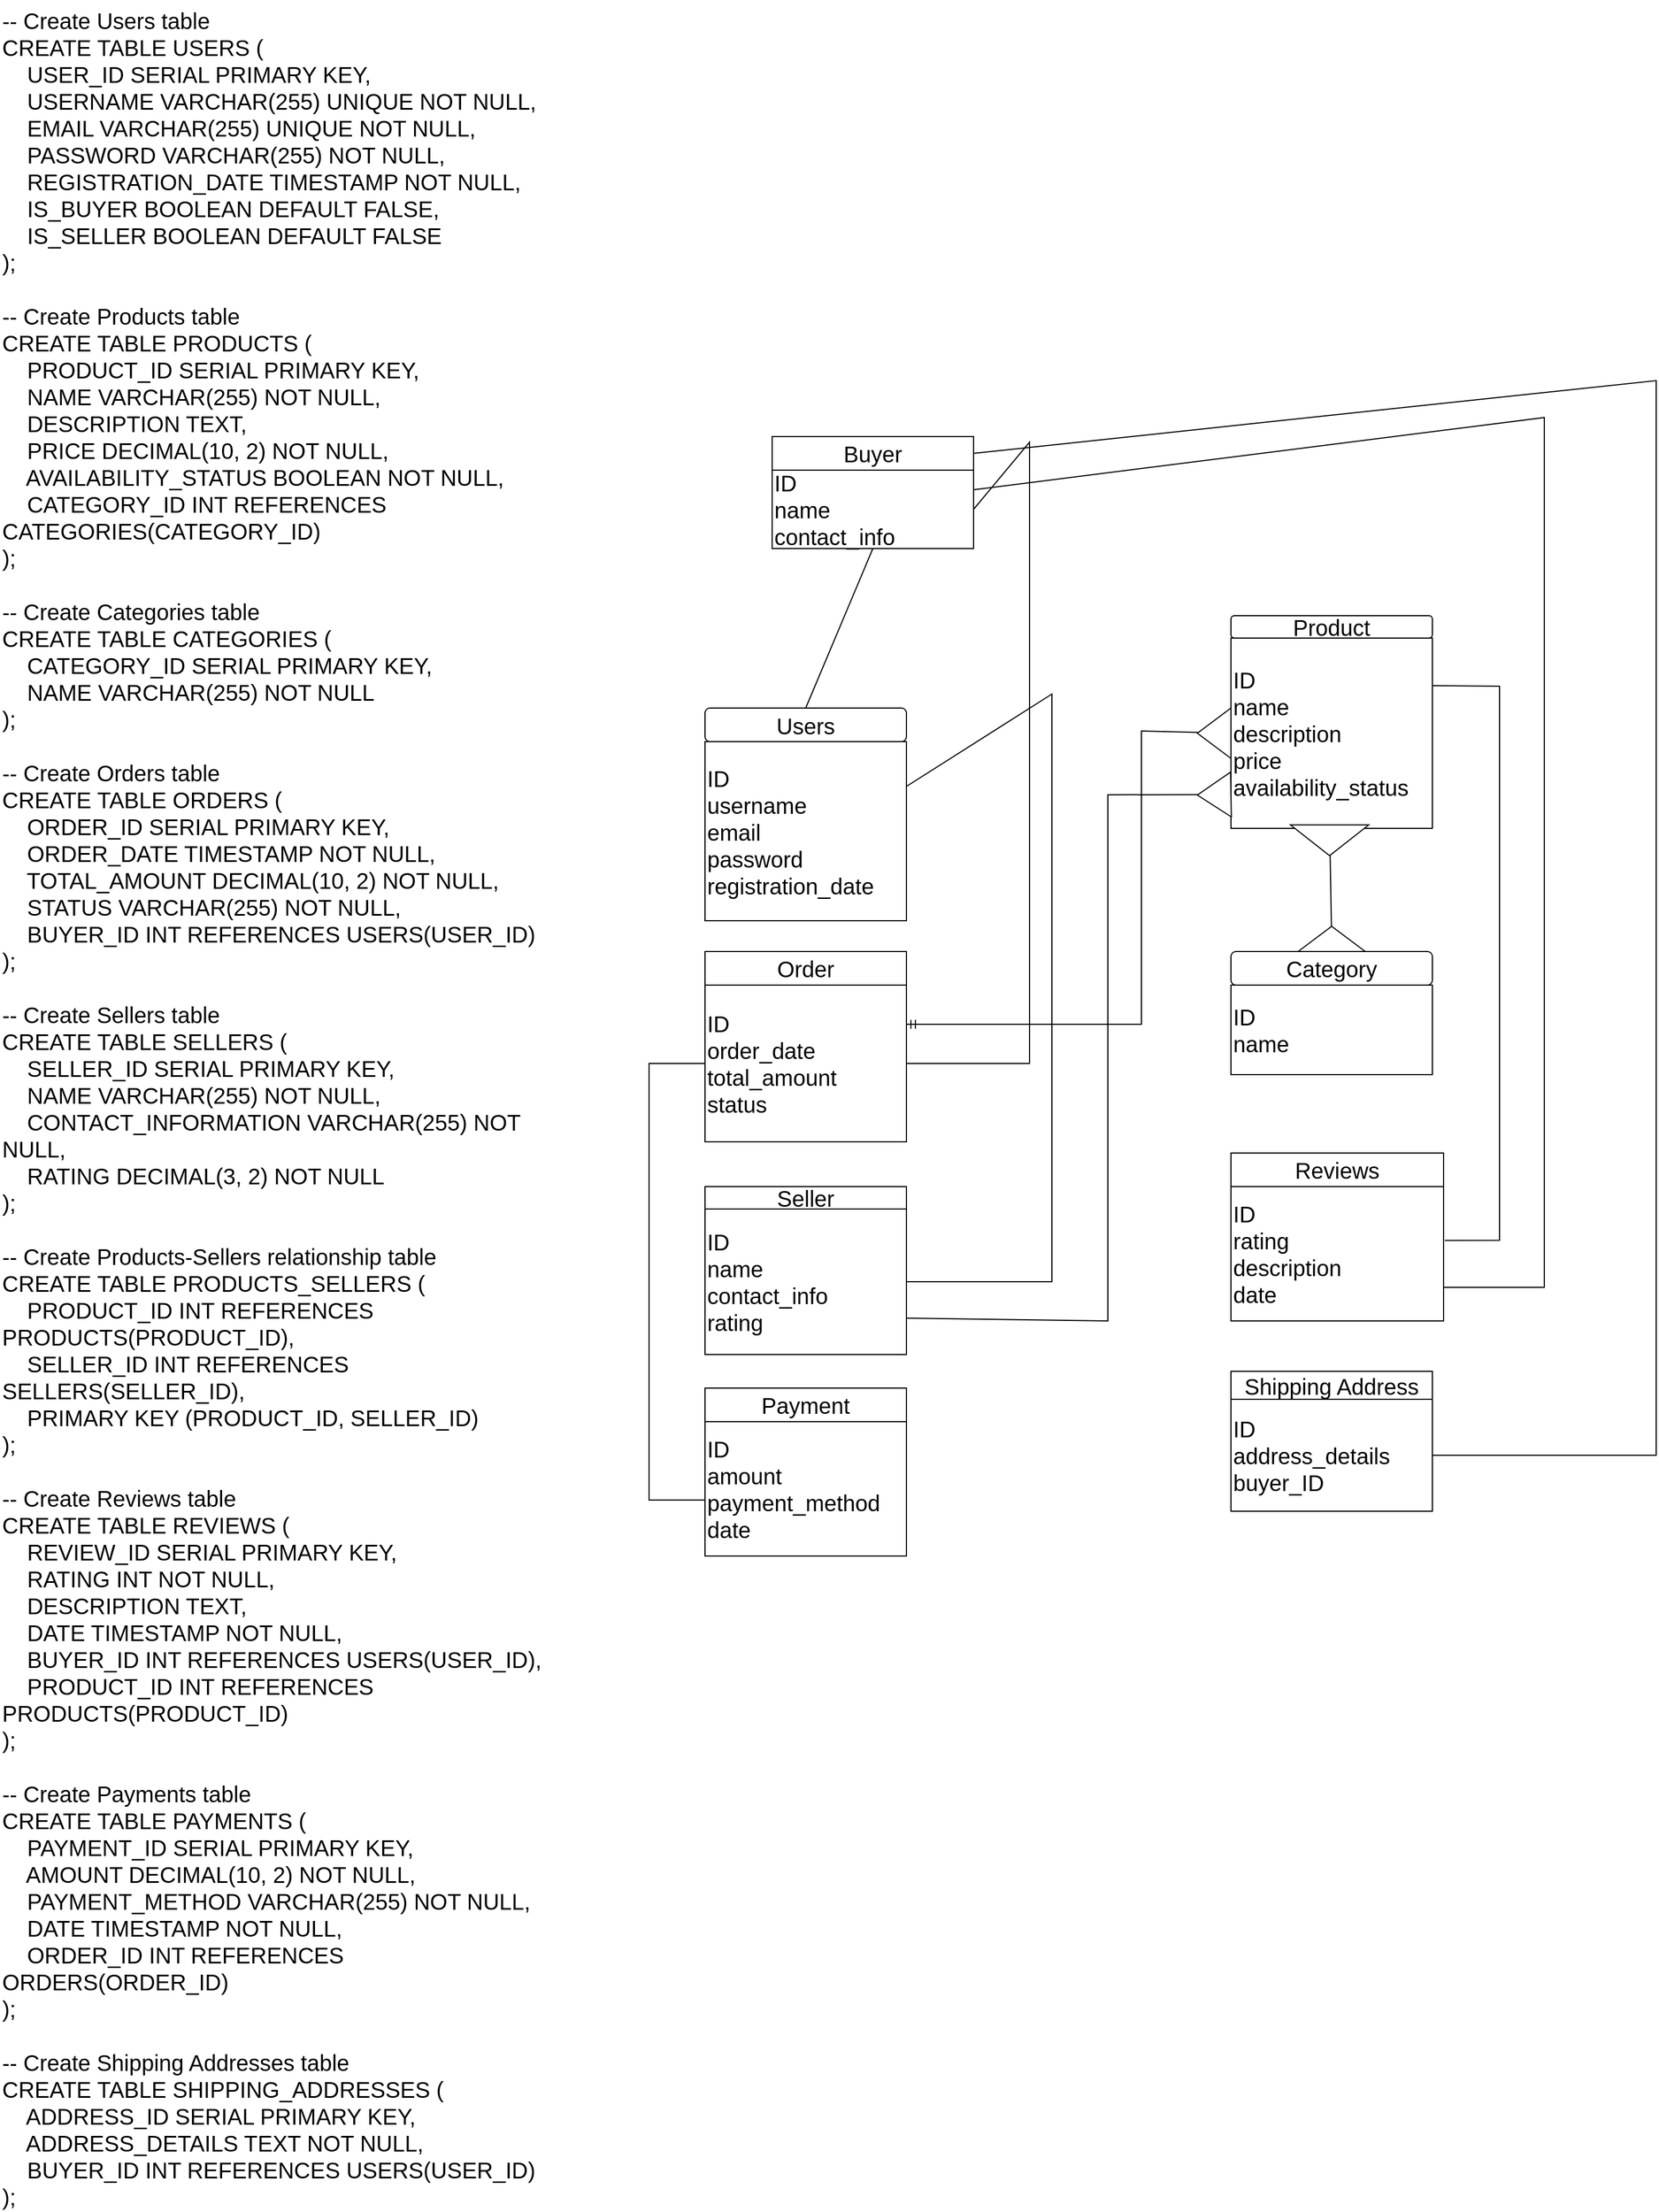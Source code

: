 <mxfile version="21.6.1" type="github">
  <diagram name="Page-1" id="s5qOFzqEYH3DueeG-3nv">
    <mxGraphModel dx="3321" dy="2258" grid="1" gridSize="10" guides="1" tooltips="1" connect="1" arrows="1" fold="1" page="1" pageScale="1" pageWidth="2336" pageHeight="1654" math="0" shadow="0">
      <root>
        <mxCell id="0" />
        <mxCell id="1" parent="0" />
        <mxCell id="ZqHtmgtTxUDUTJlmeNIM-3" value="Users" style="rounded=1;whiteSpace=wrap;html=1;fontSize=20;" parent="1" vertex="1">
          <mxGeometry x="70" y="62.5" width="180" height="30" as="geometry" />
        </mxCell>
        <mxCell id="ZqHtmgtTxUDUTJlmeNIM-4" value="ID&lt;br&gt;username&lt;br&gt;email&lt;br&gt;password&lt;br&gt;registration_date" style="rounded=0;whiteSpace=wrap;html=1;fontSize=20;labelPosition=center;verticalLabelPosition=middle;align=left;verticalAlign=middle;" parent="1" vertex="1">
          <mxGeometry x="70" y="92.5" width="180" height="160" as="geometry" />
        </mxCell>
        <mxCell id="ZqHtmgtTxUDUTJlmeNIM-5" value="Product" style="rounded=1;whiteSpace=wrap;html=1;fontSize=20;" parent="1" vertex="1">
          <mxGeometry x="540" y="-20" width="180" height="20" as="geometry" />
        </mxCell>
        <mxCell id="ZqHtmgtTxUDUTJlmeNIM-6" value="ID&lt;br&gt;name&lt;br&gt;description&lt;br&gt;price&lt;br&gt;availability_status" style="rounded=0;whiteSpace=wrap;html=1;fontSize=20;align=left;" parent="1" vertex="1">
          <mxGeometry x="540" width="180" height="170" as="geometry" />
        </mxCell>
        <mxCell id="ZqHtmgtTxUDUTJlmeNIM-7" value="Category" style="rounded=1;whiteSpace=wrap;html=1;fontSize=20;" parent="1" vertex="1">
          <mxGeometry x="540" y="280" width="180" height="30" as="geometry" />
        </mxCell>
        <mxCell id="ZqHtmgtTxUDUTJlmeNIM-8" value="ID&lt;br&gt;name" style="rounded=0;whiteSpace=wrap;html=1;fontSize=20;align=left;" parent="1" vertex="1">
          <mxGeometry x="540" y="310" width="180" height="80" as="geometry" />
        </mxCell>
        <mxCell id="ZqHtmgtTxUDUTJlmeNIM-10" value="Order" style="rounded=0;whiteSpace=wrap;html=1;fontSize=20;" parent="1" vertex="1">
          <mxGeometry x="70" y="280" width="180" height="30" as="geometry" />
        </mxCell>
        <mxCell id="ZqHtmgtTxUDUTJlmeNIM-11" value="ID&lt;br&gt;order_date&lt;br&gt;total_amount&lt;br&gt;status" style="rounded=0;whiteSpace=wrap;html=1;fontSize=20;align=left;" parent="1" vertex="1">
          <mxGeometry x="70" y="310" width="180" height="140" as="geometry" />
        </mxCell>
        <mxCell id="ZqHtmgtTxUDUTJlmeNIM-12" value="Seller" style="rounded=0;whiteSpace=wrap;html=1;fontSize=20;" parent="1" vertex="1">
          <mxGeometry x="70" y="490" width="180" height="20" as="geometry" />
        </mxCell>
        <mxCell id="ZqHtmgtTxUDUTJlmeNIM-13" value="ID&lt;br&gt;name&lt;br&gt;contact_info&lt;br&gt;rating" style="rounded=0;whiteSpace=wrap;html=1;fontSize=20;align=left;" parent="1" vertex="1">
          <mxGeometry x="70" y="510" width="180" height="130" as="geometry" />
        </mxCell>
        <mxCell id="ZqHtmgtTxUDUTJlmeNIM-14" value="Reviews" style="rounded=0;whiteSpace=wrap;html=1;fontSize=20;" parent="1" vertex="1">
          <mxGeometry x="540" y="460" width="190" height="30" as="geometry" />
        </mxCell>
        <mxCell id="ZqHtmgtTxUDUTJlmeNIM-15" value="ID&lt;br&gt;rating&lt;br&gt;description&lt;br&gt;date" style="rounded=0;whiteSpace=wrap;html=1;fontSize=20;align=left;" parent="1" vertex="1">
          <mxGeometry x="540" y="490" width="190" height="120" as="geometry" />
        </mxCell>
        <mxCell id="ZqHtmgtTxUDUTJlmeNIM-16" value="Payment" style="rounded=0;whiteSpace=wrap;html=1;fontSize=20;" parent="1" vertex="1">
          <mxGeometry x="70" y="670" width="180" height="30" as="geometry" />
        </mxCell>
        <mxCell id="ZqHtmgtTxUDUTJlmeNIM-17" value="ID&lt;br&gt;amount&lt;br&gt;payment_method&lt;br&gt;date" style="rounded=0;whiteSpace=wrap;html=1;fontSize=20;align=left;" parent="1" vertex="1">
          <mxGeometry x="70" y="700" width="180" height="120" as="geometry" />
        </mxCell>
        <mxCell id="ZqHtmgtTxUDUTJlmeNIM-18" value="Shipping Address" style="rounded=0;whiteSpace=wrap;html=1;fontSize=20;" parent="1" vertex="1">
          <mxGeometry x="540" y="655" width="180" height="25" as="geometry" />
        </mxCell>
        <mxCell id="ZqHtmgtTxUDUTJlmeNIM-19" value="ID&lt;br&gt;address_details&lt;br&gt;buyer_ID" style="rounded=0;whiteSpace=wrap;html=1;fontSize=20;align=left;" parent="1" vertex="1">
          <mxGeometry x="540" y="680" width="180" height="100" as="geometry" />
        </mxCell>
        <mxCell id="ZqHtmgtTxUDUTJlmeNIM-20" value="" style="endArrow=none;html=1;rounded=0;entryX=1;entryY=0.25;entryDx=0;entryDy=0;exitX=1;exitY=0.5;exitDx=0;exitDy=0;" parent="1" source="ZqHtmgtTxUDUTJlmeNIM-13" target="ZqHtmgtTxUDUTJlmeNIM-4" edge="1">
          <mxGeometry width="50" height="50" relative="1" as="geometry">
            <mxPoint x="510" y="530" as="sourcePoint" />
            <mxPoint x="560" y="480" as="targetPoint" />
            <Array as="points">
              <mxPoint x="380" y="575" />
              <mxPoint x="380" y="280" />
              <mxPoint x="380" y="170" />
              <mxPoint x="380" y="50" />
            </Array>
          </mxGeometry>
        </mxCell>
        <mxCell id="ZqHtmgtTxUDUTJlmeNIM-21" value="" style="endArrow=none;html=1;rounded=0;entryX=0.5;entryY=1;entryDx=0;entryDy=0;" parent="1" source="ZqHtmgtTxUDUTJlmeNIM-24" target="ZqHtmgtTxUDUTJlmeNIM-6" edge="1">
          <mxGeometry width="50" height="50" relative="1" as="geometry">
            <mxPoint x="630" y="280" as="sourcePoint" />
            <mxPoint x="560" y="480" as="targetPoint" />
          </mxGeometry>
        </mxCell>
        <mxCell id="ZqHtmgtTxUDUTJlmeNIM-23" value="" style="endArrow=none;html=1;rounded=0;entryX=0.5;entryY=1;entryDx=0;entryDy=0;" parent="1" target="ZqHtmgtTxUDUTJlmeNIM-22" edge="1">
          <mxGeometry width="50" height="50" relative="1" as="geometry">
            <mxPoint x="630" y="280" as="sourcePoint" />
            <mxPoint x="630" y="170" as="targetPoint" />
          </mxGeometry>
        </mxCell>
        <mxCell id="ZqHtmgtTxUDUTJlmeNIM-22" value="" style="triangle;whiteSpace=wrap;html=1;rotation=-90;" parent="1" vertex="1">
          <mxGeometry x="618.75" y="238.75" width="22.5" height="60" as="geometry" />
        </mxCell>
        <mxCell id="ZqHtmgtTxUDUTJlmeNIM-25" value="" style="endArrow=none;html=1;rounded=0;entryX=0;entryY=0.5;entryDx=0;entryDy=0;" parent="1" source="ZqHtmgtTxUDUTJlmeNIM-22" target="ZqHtmgtTxUDUTJlmeNIM-24" edge="1">
          <mxGeometry width="50" height="50" relative="1" as="geometry">
            <mxPoint x="630" y="258" as="sourcePoint" />
            <mxPoint x="630" y="170" as="targetPoint" />
          </mxGeometry>
        </mxCell>
        <mxCell id="ZqHtmgtTxUDUTJlmeNIM-24" value="" style="triangle;whiteSpace=wrap;html=1;rotation=90;" parent="1" vertex="1">
          <mxGeometry x="614.38" y="145.63" width="27.5" height="70" as="geometry" />
        </mxCell>
        <mxCell id="ZqHtmgtTxUDUTJlmeNIM-30" style="edgeStyle=orthogonalEdgeStyle;rounded=0;orthogonalLoop=1;jettySize=auto;html=1;entryX=0.444;entryY=0.444;entryDx=0;entryDy=0;entryPerimeter=0;" parent="1" source="ZqHtmgtTxUDUTJlmeNIM-26" target="ZqHtmgtTxUDUTJlmeNIM-27" edge="1">
          <mxGeometry relative="1" as="geometry" />
        </mxCell>
        <mxCell id="ZqHtmgtTxUDUTJlmeNIM-26" value="Buyer" style="rounded=0;whiteSpace=wrap;html=1;fontSize=20;" parent="1" vertex="1">
          <mxGeometry x="130" y="-180" width="180" height="30" as="geometry" />
        </mxCell>
        <mxCell id="ZqHtmgtTxUDUTJlmeNIM-27" value="ID&lt;br&gt;name&lt;br&gt;contact_info" style="rounded=0;whiteSpace=wrap;html=1;fontSize=20;align=left;" parent="1" vertex="1">
          <mxGeometry x="130" y="-150" width="180" height="70" as="geometry" />
        </mxCell>
        <mxCell id="ZqHtmgtTxUDUTJlmeNIM-29" value="" style="endArrow=none;html=1;rounded=0;entryX=0.5;entryY=1;entryDx=0;entryDy=0;exitX=0.5;exitY=0;exitDx=0;exitDy=0;" parent="1" source="ZqHtmgtTxUDUTJlmeNIM-3" target="ZqHtmgtTxUDUTJlmeNIM-27" edge="1">
          <mxGeometry width="50" height="50" relative="1" as="geometry">
            <mxPoint x="170" y="-30" as="sourcePoint" />
            <mxPoint x="310" y="-300" as="targetPoint" />
          </mxGeometry>
        </mxCell>
        <mxCell id="ZqHtmgtTxUDUTJlmeNIM-31" value="" style="endArrow=none;html=1;rounded=0;exitX=1;exitY=0.5;exitDx=0;exitDy=0;entryX=1;entryY=0.5;entryDx=0;entryDy=0;" parent="1" source="ZqHtmgtTxUDUTJlmeNIM-11" target="ZqHtmgtTxUDUTJlmeNIM-27" edge="1">
          <mxGeometry width="50" height="50" relative="1" as="geometry">
            <mxPoint x="260" y="270" as="sourcePoint" />
            <mxPoint x="310" y="220" as="targetPoint" />
            <Array as="points">
              <mxPoint x="360" y="380" />
              <mxPoint x="360" y="-175" />
            </Array>
          </mxGeometry>
        </mxCell>
        <mxCell id="ZqHtmgtTxUDUTJlmeNIM-34" value="" style="endArrow=ERmany;html=1;rounded=0;entryX=0;entryY=0.5;entryDx=0;entryDy=0;exitX=1;exitY=0.25;exitDx=0;exitDy=0;endFill=0;startArrow=ERmandOne;startFill=0;" parent="1" source="ZqHtmgtTxUDUTJlmeNIM-11" target="ZqHtmgtTxUDUTJlmeNIM-33" edge="1">
          <mxGeometry width="50" height="50" relative="1" as="geometry">
            <mxPoint x="250" y="345" as="sourcePoint" />
            <mxPoint x="540" y="85" as="targetPoint" />
            <Array as="points">
              <mxPoint x="460" y="345" />
              <mxPoint x="460" y="280" />
              <mxPoint x="460" y="83" />
            </Array>
          </mxGeometry>
        </mxCell>
        <mxCell id="ZqHtmgtTxUDUTJlmeNIM-33" value="" style="triangle;whiteSpace=wrap;html=1;rotation=-180;strokeWidth=1;" parent="1" vertex="1">
          <mxGeometry x="510" y="62.5" width="30" height="45" as="geometry" />
        </mxCell>
        <mxCell id="ZqHtmgtTxUDUTJlmeNIM-37" value="" style="endArrow=none;html=1;rounded=0;exitX=1;exitY=0.75;exitDx=0;exitDy=0;entryX=0;entryY=0.5;entryDx=0;entryDy=0;" parent="1" source="ZqHtmgtTxUDUTJlmeNIM-13" target="ZqHtmgtTxUDUTJlmeNIM-36" edge="1">
          <mxGeometry width="50" height="50" relative="1" as="geometry">
            <mxPoint x="250" y="608" as="sourcePoint" />
            <mxPoint x="535" y="144" as="targetPoint" />
            <Array as="points">
              <mxPoint x="430" y="610" />
              <mxPoint x="430" y="400" />
              <mxPoint x="430" y="140" />
            </Array>
          </mxGeometry>
        </mxCell>
        <mxCell id="ZqHtmgtTxUDUTJlmeNIM-36" value="" style="triangle;whiteSpace=wrap;html=1;rotation=-181;" parent="1" vertex="1">
          <mxGeometry x="510" y="120" width="30" height="40" as="geometry" />
        </mxCell>
        <mxCell id="ZqHtmgtTxUDUTJlmeNIM-38" value="" style="endArrow=none;html=1;rounded=0;entryX=1;entryY=0.25;entryDx=0;entryDy=0;exitX=1.006;exitY=0.401;exitDx=0;exitDy=0;exitPerimeter=0;" parent="1" source="ZqHtmgtTxUDUTJlmeNIM-15" target="ZqHtmgtTxUDUTJlmeNIM-6" edge="1">
          <mxGeometry width="50" height="50" relative="1" as="geometry">
            <mxPoint x="730" y="520" as="sourcePoint" />
            <mxPoint x="310" y="300" as="targetPoint" />
            <Array as="points">
              <mxPoint x="780" y="538" />
              <mxPoint x="780" y="280" />
              <mxPoint x="780" y="43" />
            </Array>
          </mxGeometry>
        </mxCell>
        <mxCell id="ZqHtmgtTxUDUTJlmeNIM-39" value="" style="endArrow=none;html=1;rounded=0;exitX=1;exitY=0.75;exitDx=0;exitDy=0;entryX=1;entryY=0.25;entryDx=0;entryDy=0;" parent="1" source="ZqHtmgtTxUDUTJlmeNIM-15" target="ZqHtmgtTxUDUTJlmeNIM-27" edge="1">
          <mxGeometry width="50" height="50" relative="1" as="geometry">
            <mxPoint x="260" y="350" as="sourcePoint" />
            <mxPoint x="310" y="300" as="targetPoint" />
            <Array as="points">
              <mxPoint x="820" y="580" />
              <mxPoint x="820" y="-197" />
            </Array>
          </mxGeometry>
        </mxCell>
        <mxCell id="ZqHtmgtTxUDUTJlmeNIM-40" value="" style="endArrow=none;html=1;rounded=0;entryX=0;entryY=0.5;entryDx=0;entryDy=0;" parent="1" target="ZqHtmgtTxUDUTJlmeNIM-11" edge="1">
          <mxGeometry width="50" height="50" relative="1" as="geometry">
            <mxPoint x="70" y="770" as="sourcePoint" />
            <mxPoint x="310" y="420" as="targetPoint" />
            <Array as="points">
              <mxPoint x="20" y="770" />
              <mxPoint x="20" y="380" />
            </Array>
          </mxGeometry>
        </mxCell>
        <mxCell id="ZqHtmgtTxUDUTJlmeNIM-41" value="" style="endArrow=none;html=1;rounded=0;exitX=1;exitY=0.5;exitDx=0;exitDy=0;entryX=1;entryY=0.5;entryDx=0;entryDy=0;" parent="1" source="ZqHtmgtTxUDUTJlmeNIM-19" target="ZqHtmgtTxUDUTJlmeNIM-26" edge="1">
          <mxGeometry width="50" height="50" relative="1" as="geometry">
            <mxPoint x="480" y="290" as="sourcePoint" />
            <mxPoint x="530" y="240" as="targetPoint" />
            <Array as="points">
              <mxPoint x="920" y="730" />
              <mxPoint x="920" y="130" />
              <mxPoint x="920" y="-230" />
            </Array>
          </mxGeometry>
        </mxCell>
        <mxCell id="ZqHtmgtTxUDUTJlmeNIM-44" value="&lt;div&gt;-- Create Users table&lt;/div&gt;&lt;div&gt;CREATE TABLE USERS (&lt;/div&gt;&lt;div&gt;&amp;nbsp; &amp;nbsp; USER_ID SERIAL PRIMARY KEY,&lt;/div&gt;&lt;div&gt;&amp;nbsp; &amp;nbsp; USERNAME VARCHAR(255) UNIQUE NOT NULL,&lt;/div&gt;&lt;div&gt;&amp;nbsp; &amp;nbsp; EMAIL VARCHAR(255) UNIQUE NOT NULL,&lt;/div&gt;&lt;div&gt;&amp;nbsp; &amp;nbsp; PASSWORD VARCHAR(255) NOT NULL,&lt;/div&gt;&lt;div&gt;&amp;nbsp; &amp;nbsp; REGISTRATION_DATE TIMESTAMP NOT NULL,&lt;/div&gt;&lt;div&gt;&amp;nbsp; &amp;nbsp; IS_BUYER BOOLEAN DEFAULT FALSE,&lt;/div&gt;&lt;div&gt;&amp;nbsp; &amp;nbsp; IS_SELLER BOOLEAN DEFAULT FALSE&lt;/div&gt;&lt;div&gt;);&lt;/div&gt;&lt;div&gt;&lt;br&gt;&lt;/div&gt;&lt;div&gt;-- Create Products table&lt;/div&gt;&lt;div&gt;CREATE TABLE PRODUCTS (&lt;/div&gt;&lt;div&gt;&amp;nbsp; &amp;nbsp; PRODUCT_ID SERIAL PRIMARY KEY,&lt;/div&gt;&lt;div&gt;&amp;nbsp; &amp;nbsp; NAME VARCHAR(255) NOT NULL,&lt;/div&gt;&lt;div&gt;&amp;nbsp; &amp;nbsp; DESCRIPTION TEXT,&lt;/div&gt;&lt;div&gt;&amp;nbsp; &amp;nbsp; PRICE DECIMAL(10, 2) NOT NULL,&lt;/div&gt;&lt;div&gt;&amp;nbsp; &amp;nbsp; AVAILABILITY_STATUS BOOLEAN NOT NULL,&lt;/div&gt;&lt;div&gt;&amp;nbsp; &amp;nbsp; CATEGORY_ID INT REFERENCES CATEGORIES(CATEGORY_ID)&lt;/div&gt;&lt;div&gt;);&lt;/div&gt;&lt;div&gt;&lt;br&gt;&lt;/div&gt;&lt;div&gt;-- Create Categories table&lt;/div&gt;&lt;div&gt;CREATE TABLE CATEGORIES (&lt;/div&gt;&lt;div&gt;&amp;nbsp; &amp;nbsp; CATEGORY_ID SERIAL PRIMARY KEY,&lt;/div&gt;&lt;div&gt;&amp;nbsp; &amp;nbsp; NAME VARCHAR(255) NOT NULL&lt;/div&gt;&lt;div&gt;);&lt;/div&gt;&lt;div&gt;&lt;br&gt;&lt;/div&gt;&lt;div&gt;-- Create Orders table&lt;/div&gt;&lt;div&gt;CREATE TABLE ORDERS (&lt;/div&gt;&lt;div&gt;&amp;nbsp; &amp;nbsp; ORDER_ID SERIAL PRIMARY KEY,&lt;/div&gt;&lt;div&gt;&amp;nbsp; &amp;nbsp; ORDER_DATE TIMESTAMP NOT NULL,&lt;/div&gt;&lt;div&gt;&amp;nbsp; &amp;nbsp; TOTAL_AMOUNT DECIMAL(10, 2) NOT NULL,&lt;/div&gt;&lt;div&gt;&amp;nbsp; &amp;nbsp; STATUS VARCHAR(255) NOT NULL,&lt;/div&gt;&lt;div&gt;&amp;nbsp; &amp;nbsp; BUYER_ID INT REFERENCES USERS(USER_ID)&lt;/div&gt;&lt;div&gt;);&lt;/div&gt;&lt;div&gt;&lt;br&gt;&lt;/div&gt;&lt;div&gt;-- Create Sellers table&lt;/div&gt;&lt;div&gt;CREATE TABLE SELLERS (&lt;/div&gt;&lt;div&gt;&amp;nbsp; &amp;nbsp; SELLER_ID SERIAL PRIMARY KEY,&lt;/div&gt;&lt;div&gt;&amp;nbsp; &amp;nbsp; NAME VARCHAR(255) NOT NULL,&lt;/div&gt;&lt;div&gt;&amp;nbsp; &amp;nbsp; CONTACT_INFORMATION VARCHAR(255) NOT NULL,&lt;/div&gt;&lt;div&gt;&amp;nbsp; &amp;nbsp; RATING DECIMAL(3, 2) NOT NULL&lt;/div&gt;&lt;div&gt;);&lt;/div&gt;&lt;div&gt;&lt;br&gt;&lt;/div&gt;&lt;div&gt;-- Create Products-Sellers relationship table&lt;/div&gt;&lt;div&gt;CREATE TABLE PRODUCTS_SELLERS (&lt;/div&gt;&lt;div&gt;&amp;nbsp; &amp;nbsp; PRODUCT_ID INT REFERENCES PRODUCTS(PRODUCT_ID),&lt;/div&gt;&lt;div&gt;&amp;nbsp; &amp;nbsp; SELLER_ID INT REFERENCES SELLERS(SELLER_ID),&lt;/div&gt;&lt;div&gt;&amp;nbsp; &amp;nbsp; PRIMARY KEY (PRODUCT_ID, SELLER_ID)&lt;/div&gt;&lt;div&gt;);&lt;/div&gt;&lt;div&gt;&lt;br&gt;&lt;/div&gt;&lt;div&gt;-- Create Reviews table&lt;/div&gt;&lt;div&gt;CREATE TABLE REVIEWS (&lt;/div&gt;&lt;div&gt;&amp;nbsp; &amp;nbsp; REVIEW_ID SERIAL PRIMARY KEY,&lt;/div&gt;&lt;div&gt;&amp;nbsp; &amp;nbsp; RATING INT NOT NULL,&lt;/div&gt;&lt;div&gt;&amp;nbsp; &amp;nbsp; DESCRIPTION TEXT,&lt;/div&gt;&lt;div&gt;&amp;nbsp; &amp;nbsp; DATE TIMESTAMP NOT NULL,&lt;/div&gt;&lt;div&gt;&amp;nbsp; &amp;nbsp; BUYER_ID INT REFERENCES USERS(USER_ID),&lt;/div&gt;&lt;div&gt;&amp;nbsp; &amp;nbsp; PRODUCT_ID INT REFERENCES PRODUCTS(PRODUCT_ID)&lt;/div&gt;&lt;div&gt;);&lt;/div&gt;&lt;div&gt;&lt;br&gt;&lt;/div&gt;&lt;div&gt;-- Create Payments table&lt;/div&gt;&lt;div&gt;CREATE TABLE PAYMENTS (&lt;/div&gt;&lt;div&gt;&amp;nbsp; &amp;nbsp; PAYMENT_ID SERIAL PRIMARY KEY,&lt;/div&gt;&lt;div&gt;&amp;nbsp; &amp;nbsp; AMOUNT DECIMAL(10, 2) NOT NULL,&lt;/div&gt;&lt;div&gt;&amp;nbsp; &amp;nbsp; PAYMENT_METHOD VARCHAR(255) NOT NULL,&lt;/div&gt;&lt;div&gt;&amp;nbsp; &amp;nbsp; DATE TIMESTAMP NOT NULL,&lt;/div&gt;&lt;div&gt;&amp;nbsp; &amp;nbsp; ORDER_ID INT REFERENCES ORDERS(ORDER_ID)&lt;/div&gt;&lt;div&gt;);&lt;/div&gt;&lt;div&gt;&lt;br&gt;&lt;/div&gt;&lt;div&gt;-- Create Shipping Addresses table&lt;/div&gt;&lt;div&gt;CREATE TABLE SHIPPING_ADDRESSES (&lt;/div&gt;&lt;div&gt;&amp;nbsp; &amp;nbsp; ADDRESS_ID SERIAL PRIMARY KEY,&lt;/div&gt;&lt;div&gt;&amp;nbsp; &amp;nbsp; ADDRESS_DETAILS TEXT NOT NULL,&lt;/div&gt;&lt;div&gt;&amp;nbsp; &amp;nbsp; BUYER_ID INT REFERENCES USERS(USER_ID)&lt;/div&gt;&lt;div&gt;);&lt;/div&gt;" style="text;html=1;strokeColor=none;fillColor=none;align=left;verticalAlign=top;whiteSpace=wrap;rounded=0;fontSize=20;" parent="1" vertex="1">
          <mxGeometry x="-560" y="-570" width="490" height="1693" as="geometry" />
        </mxCell>
      </root>
    </mxGraphModel>
  </diagram>
</mxfile>

